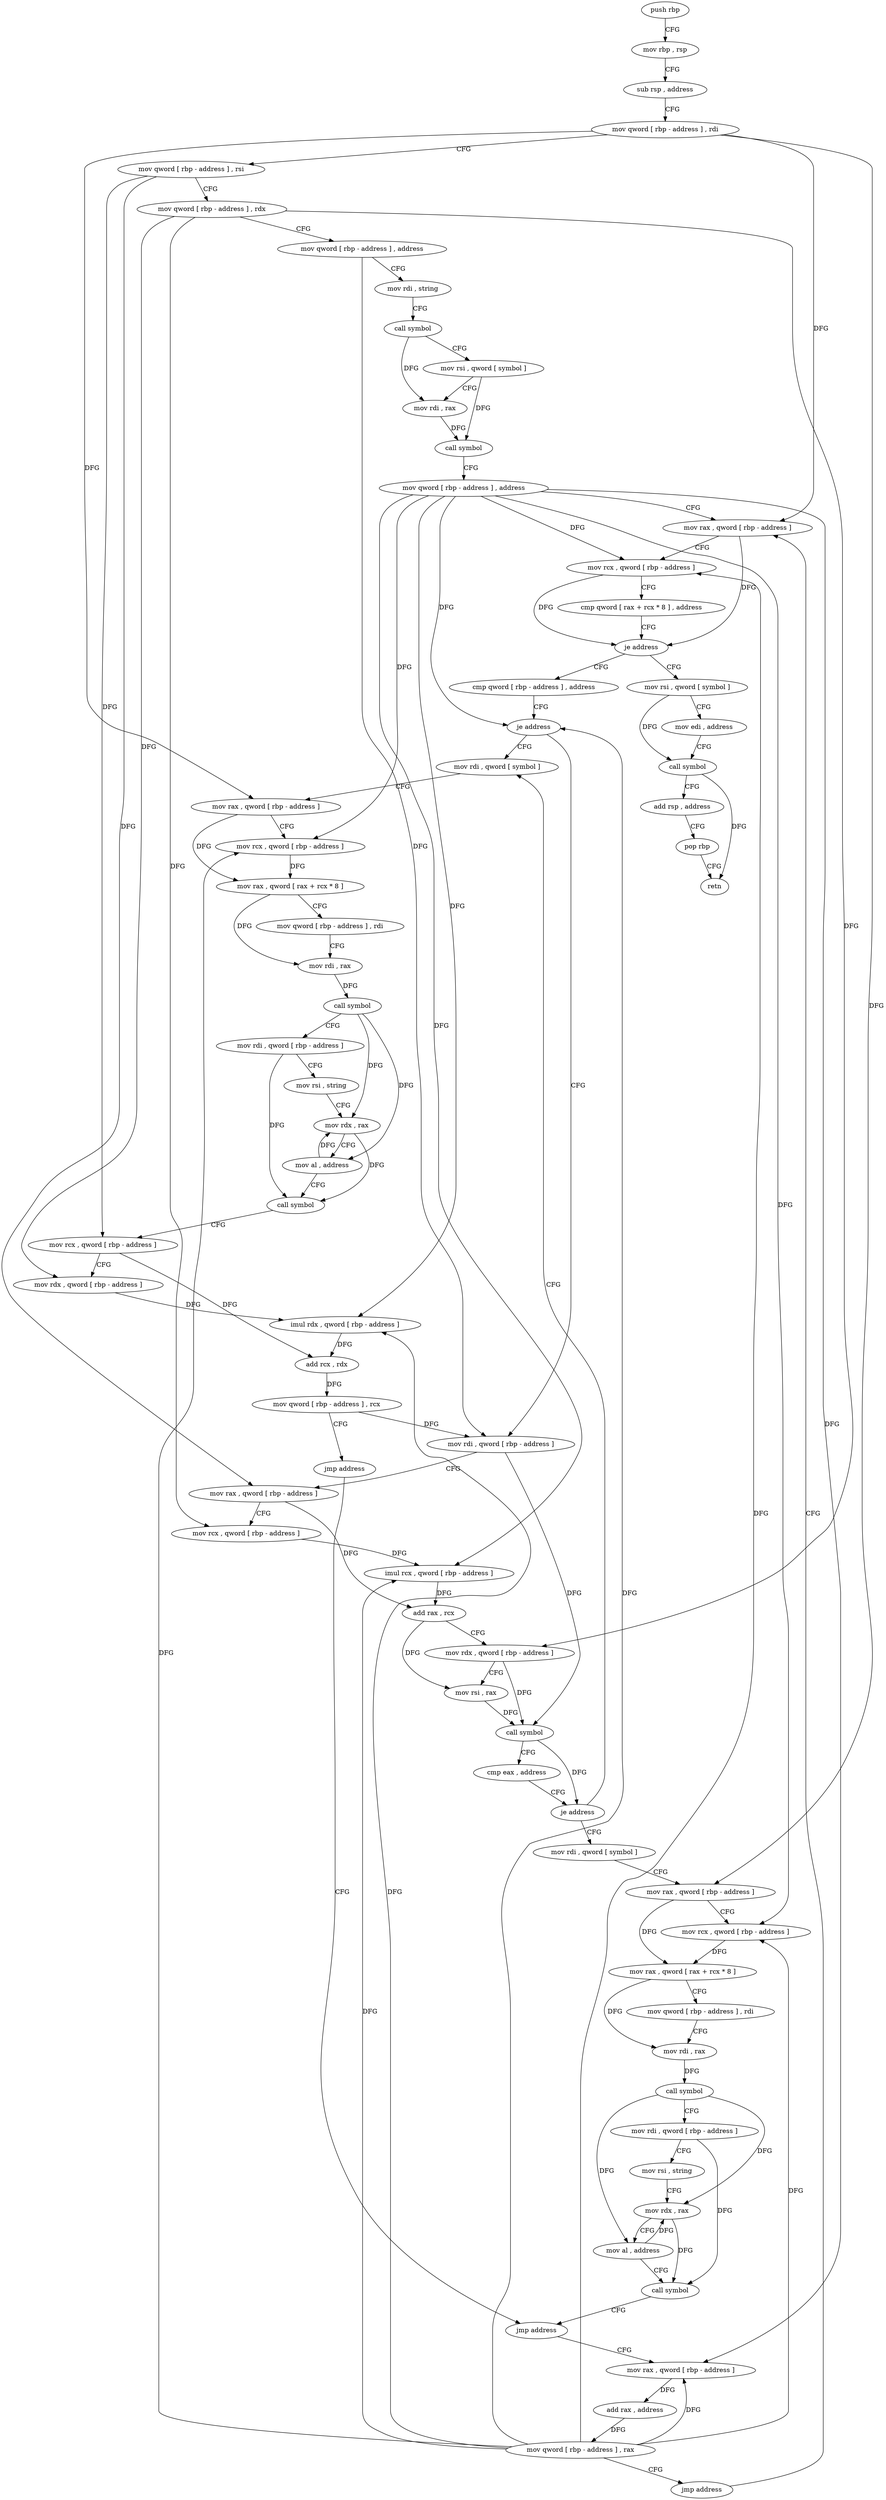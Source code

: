 digraph "func" {
"4245184" [label = "push rbp" ]
"4245185" [label = "mov rbp , rsp" ]
"4245188" [label = "sub rsp , address" ]
"4245192" [label = "mov qword [ rbp - address ] , rdi" ]
"4245196" [label = "mov qword [ rbp - address ] , rsi" ]
"4245200" [label = "mov qword [ rbp - address ] , rdx" ]
"4245204" [label = "mov qword [ rbp - address ] , address" ]
"4245212" [label = "mov rdi , string" ]
"4245222" [label = "call symbol" ]
"4245227" [label = "mov rsi , qword [ symbol ]" ]
"4245235" [label = "mov rdi , rax" ]
"4245238" [label = "call symbol" ]
"4245243" [label = "mov qword [ rbp - address ] , address" ]
"4245251" [label = "mov rax , qword [ rbp - address ]" ]
"4245483" [label = "mov rsi , qword [ symbol ]" ]
"4245491" [label = "mov edi , address" ]
"4245496" [label = "call symbol" ]
"4245501" [label = "add rsp , address" ]
"4245505" [label = "pop rbp" ]
"4245506" [label = "retn" ]
"4245270" [label = "cmp qword [ rbp - address ] , address" ]
"4245275" [label = "je address" ]
"4245322" [label = "mov rdi , qword [ symbol ]" ]
"4245281" [label = "mov rdi , qword [ rbp - address ]" ]
"4245330" [label = "mov rax , qword [ rbp - address ]" ]
"4245334" [label = "mov rcx , qword [ rbp - address ]" ]
"4245338" [label = "mov rax , qword [ rax + rcx * 8 ]" ]
"4245342" [label = "mov qword [ rbp - address ] , rdi" ]
"4245346" [label = "mov rdi , rax" ]
"4245349" [label = "call symbol" ]
"4245354" [label = "mov rdi , qword [ rbp - address ]" ]
"4245358" [label = "mov rsi , string" ]
"4245368" [label = "mov rdx , rax" ]
"4245371" [label = "mov al , address" ]
"4245373" [label = "call symbol" ]
"4245378" [label = "mov rcx , qword [ rbp - address ]" ]
"4245382" [label = "mov rdx , qword [ rbp - address ]" ]
"4245386" [label = "imul rdx , qword [ rbp - address ]" ]
"4245391" [label = "add rcx , rdx" ]
"4245394" [label = "mov qword [ rbp - address ] , rcx" ]
"4245398" [label = "jmp address" ]
"4245459" [label = "jmp address" ]
"4245285" [label = "mov rax , qword [ rbp - address ]" ]
"4245289" [label = "mov rcx , qword [ rbp - address ]" ]
"4245293" [label = "imul rcx , qword [ rbp - address ]" ]
"4245298" [label = "add rax , rcx" ]
"4245301" [label = "mov rdx , qword [ rbp - address ]" ]
"4245305" [label = "mov rsi , rax" ]
"4245308" [label = "call symbol" ]
"4245313" [label = "cmp eax , address" ]
"4245316" [label = "je address" ]
"4245403" [label = "mov rdi , qword [ symbol ]" ]
"4245464" [label = "mov rax , qword [ rbp - address ]" ]
"4245411" [label = "mov rax , qword [ rbp - address ]" ]
"4245415" [label = "mov rcx , qword [ rbp - address ]" ]
"4245419" [label = "mov rax , qword [ rax + rcx * 8 ]" ]
"4245423" [label = "mov qword [ rbp - address ] , rdi" ]
"4245427" [label = "mov rdi , rax" ]
"4245430" [label = "call symbol" ]
"4245435" [label = "mov rdi , qword [ rbp - address ]" ]
"4245439" [label = "mov rsi , string" ]
"4245449" [label = "mov rdx , rax" ]
"4245452" [label = "mov al , address" ]
"4245454" [label = "call symbol" ]
"4245468" [label = "add rax , address" ]
"4245474" [label = "mov qword [ rbp - address ] , rax" ]
"4245478" [label = "jmp address" ]
"4245255" [label = "mov rcx , qword [ rbp - address ]" ]
"4245259" [label = "cmp qword [ rax + rcx * 8 ] , address" ]
"4245264" [label = "je address" ]
"4245184" -> "4245185" [ label = "CFG" ]
"4245185" -> "4245188" [ label = "CFG" ]
"4245188" -> "4245192" [ label = "CFG" ]
"4245192" -> "4245196" [ label = "CFG" ]
"4245192" -> "4245251" [ label = "DFG" ]
"4245192" -> "4245330" [ label = "DFG" ]
"4245192" -> "4245411" [ label = "DFG" ]
"4245196" -> "4245200" [ label = "CFG" ]
"4245196" -> "4245378" [ label = "DFG" ]
"4245196" -> "4245285" [ label = "DFG" ]
"4245200" -> "4245204" [ label = "CFG" ]
"4245200" -> "4245382" [ label = "DFG" ]
"4245200" -> "4245289" [ label = "DFG" ]
"4245200" -> "4245301" [ label = "DFG" ]
"4245204" -> "4245212" [ label = "CFG" ]
"4245204" -> "4245281" [ label = "DFG" ]
"4245212" -> "4245222" [ label = "CFG" ]
"4245222" -> "4245227" [ label = "CFG" ]
"4245222" -> "4245235" [ label = "DFG" ]
"4245227" -> "4245235" [ label = "CFG" ]
"4245227" -> "4245238" [ label = "DFG" ]
"4245235" -> "4245238" [ label = "DFG" ]
"4245238" -> "4245243" [ label = "CFG" ]
"4245243" -> "4245251" [ label = "CFG" ]
"4245243" -> "4245255" [ label = "DFG" ]
"4245243" -> "4245275" [ label = "DFG" ]
"4245243" -> "4245334" [ label = "DFG" ]
"4245243" -> "4245386" [ label = "DFG" ]
"4245243" -> "4245293" [ label = "DFG" ]
"4245243" -> "4245415" [ label = "DFG" ]
"4245243" -> "4245464" [ label = "DFG" ]
"4245251" -> "4245255" [ label = "CFG" ]
"4245251" -> "4245264" [ label = "DFG" ]
"4245483" -> "4245491" [ label = "CFG" ]
"4245483" -> "4245496" [ label = "DFG" ]
"4245491" -> "4245496" [ label = "CFG" ]
"4245496" -> "4245501" [ label = "CFG" ]
"4245496" -> "4245506" [ label = "DFG" ]
"4245501" -> "4245505" [ label = "CFG" ]
"4245505" -> "4245506" [ label = "CFG" ]
"4245270" -> "4245275" [ label = "CFG" ]
"4245275" -> "4245322" [ label = "CFG" ]
"4245275" -> "4245281" [ label = "CFG" ]
"4245322" -> "4245330" [ label = "CFG" ]
"4245281" -> "4245285" [ label = "CFG" ]
"4245281" -> "4245308" [ label = "DFG" ]
"4245330" -> "4245334" [ label = "CFG" ]
"4245330" -> "4245338" [ label = "DFG" ]
"4245334" -> "4245338" [ label = "DFG" ]
"4245338" -> "4245342" [ label = "CFG" ]
"4245338" -> "4245346" [ label = "DFG" ]
"4245342" -> "4245346" [ label = "CFG" ]
"4245346" -> "4245349" [ label = "DFG" ]
"4245349" -> "4245354" [ label = "CFG" ]
"4245349" -> "4245368" [ label = "DFG" ]
"4245349" -> "4245371" [ label = "DFG" ]
"4245354" -> "4245358" [ label = "CFG" ]
"4245354" -> "4245373" [ label = "DFG" ]
"4245358" -> "4245368" [ label = "CFG" ]
"4245368" -> "4245371" [ label = "CFG" ]
"4245368" -> "4245373" [ label = "DFG" ]
"4245371" -> "4245373" [ label = "CFG" ]
"4245371" -> "4245368" [ label = "DFG" ]
"4245373" -> "4245378" [ label = "CFG" ]
"4245378" -> "4245382" [ label = "CFG" ]
"4245378" -> "4245391" [ label = "DFG" ]
"4245382" -> "4245386" [ label = "DFG" ]
"4245386" -> "4245391" [ label = "DFG" ]
"4245391" -> "4245394" [ label = "DFG" ]
"4245394" -> "4245398" [ label = "CFG" ]
"4245394" -> "4245281" [ label = "DFG" ]
"4245398" -> "4245459" [ label = "CFG" ]
"4245459" -> "4245464" [ label = "CFG" ]
"4245285" -> "4245289" [ label = "CFG" ]
"4245285" -> "4245298" [ label = "DFG" ]
"4245289" -> "4245293" [ label = "DFG" ]
"4245293" -> "4245298" [ label = "DFG" ]
"4245298" -> "4245301" [ label = "CFG" ]
"4245298" -> "4245305" [ label = "DFG" ]
"4245301" -> "4245305" [ label = "CFG" ]
"4245301" -> "4245308" [ label = "DFG" ]
"4245305" -> "4245308" [ label = "DFG" ]
"4245308" -> "4245313" [ label = "CFG" ]
"4245308" -> "4245316" [ label = "DFG" ]
"4245313" -> "4245316" [ label = "CFG" ]
"4245316" -> "4245403" [ label = "CFG" ]
"4245316" -> "4245322" [ label = "CFG" ]
"4245403" -> "4245411" [ label = "CFG" ]
"4245464" -> "4245468" [ label = "DFG" ]
"4245411" -> "4245415" [ label = "CFG" ]
"4245411" -> "4245419" [ label = "DFG" ]
"4245415" -> "4245419" [ label = "DFG" ]
"4245419" -> "4245423" [ label = "CFG" ]
"4245419" -> "4245427" [ label = "DFG" ]
"4245423" -> "4245427" [ label = "CFG" ]
"4245427" -> "4245430" [ label = "DFG" ]
"4245430" -> "4245435" [ label = "CFG" ]
"4245430" -> "4245449" [ label = "DFG" ]
"4245430" -> "4245452" [ label = "DFG" ]
"4245435" -> "4245439" [ label = "CFG" ]
"4245435" -> "4245454" [ label = "DFG" ]
"4245439" -> "4245449" [ label = "CFG" ]
"4245449" -> "4245452" [ label = "CFG" ]
"4245449" -> "4245454" [ label = "DFG" ]
"4245452" -> "4245454" [ label = "CFG" ]
"4245452" -> "4245449" [ label = "DFG" ]
"4245454" -> "4245459" [ label = "CFG" ]
"4245468" -> "4245474" [ label = "DFG" ]
"4245474" -> "4245478" [ label = "CFG" ]
"4245474" -> "4245255" [ label = "DFG" ]
"4245474" -> "4245275" [ label = "DFG" ]
"4245474" -> "4245334" [ label = "DFG" ]
"4245474" -> "4245386" [ label = "DFG" ]
"4245474" -> "4245293" [ label = "DFG" ]
"4245474" -> "4245415" [ label = "DFG" ]
"4245474" -> "4245464" [ label = "DFG" ]
"4245478" -> "4245251" [ label = "CFG" ]
"4245255" -> "4245259" [ label = "CFG" ]
"4245255" -> "4245264" [ label = "DFG" ]
"4245259" -> "4245264" [ label = "CFG" ]
"4245264" -> "4245483" [ label = "CFG" ]
"4245264" -> "4245270" [ label = "CFG" ]
}
